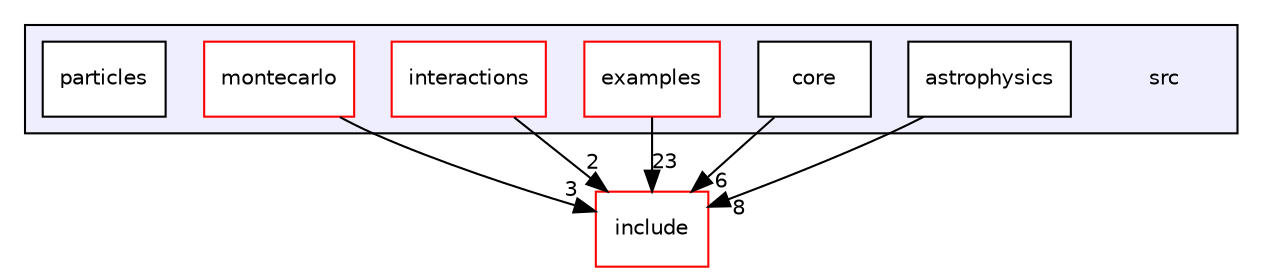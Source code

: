 digraph "src" {
  compound=true
  node [ fontsize="10", fontname="Helvetica"];
  edge [ labelfontsize="10", labelfontname="Helvetica"];
  subgraph clusterdir_68267d1309a1af8e8297ef4c3efbcdba {
    graph [ bgcolor="#eeeeff", pencolor="black", label="" URL="dir_68267d1309a1af8e8297ef4c3efbcdba.html"];
    dir_68267d1309a1af8e8297ef4c3efbcdba [shape=plaintext label="src"];
    dir_47503625be4a0df0d45ef37def8ea068 [shape=box label="astrophysics" color="black" fillcolor="white" style="filled" URL="dir_47503625be4a0df0d45ef37def8ea068.html"];
    dir_aebb8dcc11953d78e620bbef0b9e2183 [shape=box label="core" color="black" fillcolor="white" style="filled" URL="dir_aebb8dcc11953d78e620bbef0b9e2183.html"];
    dir_e931c1a3f0014e624d0645a271726ad2 [shape=box label="examples" color="red" fillcolor="white" style="filled" URL="dir_e931c1a3f0014e624d0645a271726ad2.html"];
    dir_b043e16d2c62cd1d8049c4839258bf02 [shape=box label="interactions" color="red" fillcolor="white" style="filled" URL="dir_b043e16d2c62cd1d8049c4839258bf02.html"];
    dir_bb65fb87a76e2ecee594b895218616fc [shape=box label="montecarlo" color="red" fillcolor="white" style="filled" URL="dir_bb65fb87a76e2ecee594b895218616fc.html"];
    dir_db762ed8ec3aa0df992389441dbd75cb [shape=box label="particles" color="black" fillcolor="white" style="filled" URL="dir_db762ed8ec3aa0df992389441dbd75cb.html"];
  }
  dir_d44c64559bbebec7f509842c48db8b23 [shape=box label="include" fillcolor="white" style="filled" color="red" URL="dir_d44c64559bbebec7f509842c48db8b23.html"];
  dir_b043e16d2c62cd1d8049c4839258bf02->dir_d44c64559bbebec7f509842c48db8b23 [headlabel="2", labeldistance=1.5 headhref="dir_000023_000000.html"];
  dir_bb65fb87a76e2ecee594b895218616fc->dir_d44c64559bbebec7f509842c48db8b23 [headlabel="3", labeldistance=1.5 headhref="dir_000026_000000.html"];
  dir_47503625be4a0df0d45ef37def8ea068->dir_d44c64559bbebec7f509842c48db8b23 [headlabel="8", labeldistance=1.5 headhref="dir_000017_000000.html"];
  dir_e931c1a3f0014e624d0645a271726ad2->dir_d44c64559bbebec7f509842c48db8b23 [headlabel="23", labeldistance=1.5 headhref="dir_000019_000000.html"];
  dir_aebb8dcc11953d78e620bbef0b9e2183->dir_d44c64559bbebec7f509842c48db8b23 [headlabel="6", labeldistance=1.5 headhref="dir_000018_000000.html"];
}
